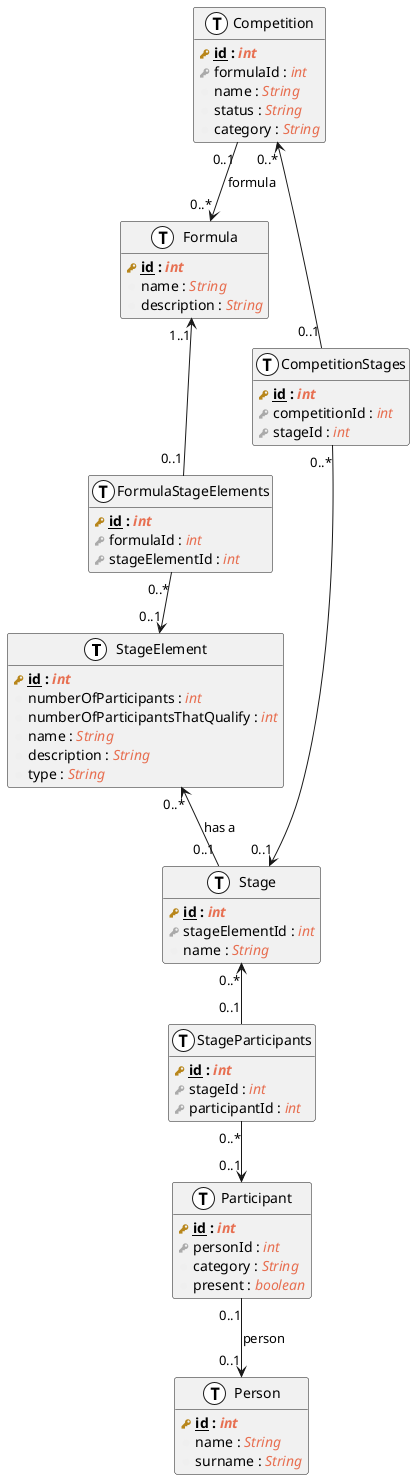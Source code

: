 @startuml


!define primary_key(name, type) <b><color:#b8861b><&key></color> <u>name</u> : <color:#e76f51><i>type</i></color></b>
!define foreign_key(name, type) <color:#aaaaaa><&key></color> name : <color:#e76f51><i>type</i></color>
!define column(name, type) <color:#efefef><&media-record></color> name : <color:#e76f51><i>type</i></color>
!define table(x) entity x << (T, white) >>

hide methods

table(StageElement) {
	primary_key(id, int)
	column(numberOfParticipants, int)
	column(numberOfParticipantsThatQualify, int)
	column(name, String)
	column(description, String)
	column(type, String)
}

table(Stage) {
	primary_key(id, int)
	foreign_key(stageElementId, int)
	column(name, String)
}

table(Person) {
	primary_key(id, int)
	column(name, String)
	column(surname, String)
}

table(Participant) {
	primary_key(id, int)
	foreign_key(personId, int)
	column(category, String)
	column(present, boolean)
}

table(Formula) {
	primary_key(id, int)
	column(name, String)
	column(description, String)
}

table(Competition) {
	primary_key(id, int)
	foreign_key(formulaId, int)
	column(name, String)
	column(status, String)
	column(category, String)
}

StageElement "0..*" <-- "0..1" Stage : has a
' Stage "0..*" --> "0..*" Participant : participants -> Has to be replaced by a table

table(StageParticipants) {
	primary_key(id, int)
	foreign_key(stageId, int)
	foreign_key(participantId, int)
}

Stage "0..*" <-- "0..1" StageParticipants
StageParticipants "0..*" --> "0..1" Participant


' Competition "0..*" --> "1" Stage : stages -> Has to be replaced by a table

table(CompetitionStages) {
	primary_key(id, int)
	foreign_key(competitionId, int)
	foreign_key(stageId, int)
}

Competition "0..*" <-- "0..1" CompetitionStages
CompetitionStages "0..*" --> "0..1" Stage
Competition "0..1" --> "0..*" Formula : formula 

' Formula "1..1" --> "0..*" StageElement : components -> Has to be replaced by a table

table(FormulaStageElements) {
	primary_key(id, int)
	foreign_key(formulaId, int)
	foreign_key(stageElementId, int)
}

Formula "1..1" <-- "0..1" FormulaStageElements
FormulaStageElements "0..*" --> "0..1" StageElement

Participant "0..1" --> "0..1" Person : person

@enduml